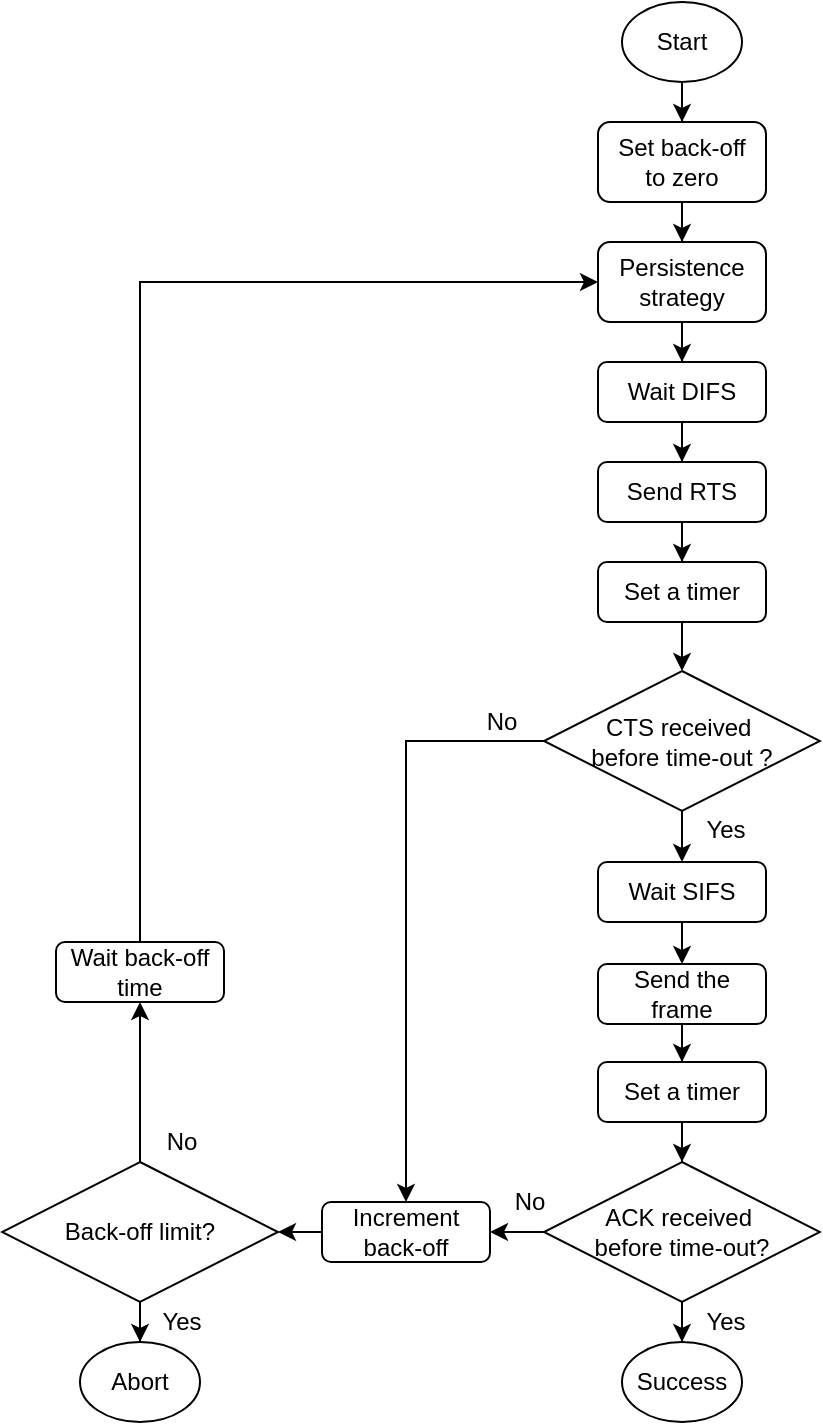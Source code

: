 <mxfile version="24.2.1" type="device">
  <diagram name="Trang-1" id="iebQjfAuH-OTrWDSc_Y-">
    <mxGraphModel dx="774" dy="744" grid="1" gridSize="10" guides="1" tooltips="1" connect="1" arrows="1" fold="1" page="1" pageScale="1" pageWidth="827" pageHeight="1169" math="0" shadow="0">
      <root>
        <mxCell id="0" />
        <mxCell id="1" parent="0" />
        <mxCell id="ZjDuCnUUFxV7B23YRLeh-20" style="edgeStyle=orthogonalEdgeStyle;rounded=0;orthogonalLoop=1;jettySize=auto;html=1;entryX=0.5;entryY=0;entryDx=0;entryDy=0;" edge="1" parent="1" source="ZjDuCnUUFxV7B23YRLeh-1" target="ZjDuCnUUFxV7B23YRLeh-3">
          <mxGeometry relative="1" as="geometry" />
        </mxCell>
        <mxCell id="ZjDuCnUUFxV7B23YRLeh-1" value="Start" style="ellipse;whiteSpace=wrap;html=1;" vertex="1" parent="1">
          <mxGeometry x="370" y="180" width="60" height="40" as="geometry" />
        </mxCell>
        <mxCell id="ZjDuCnUUFxV7B23YRLeh-21" style="edgeStyle=orthogonalEdgeStyle;rounded=0;orthogonalLoop=1;jettySize=auto;html=1;entryX=0.5;entryY=0;entryDx=0;entryDy=0;" edge="1" parent="1" source="ZjDuCnUUFxV7B23YRLeh-3" target="ZjDuCnUUFxV7B23YRLeh-4">
          <mxGeometry relative="1" as="geometry" />
        </mxCell>
        <mxCell id="ZjDuCnUUFxV7B23YRLeh-3" value="Set back-off&lt;div&gt;to zero&lt;/div&gt;" style="rounded=1;whiteSpace=wrap;html=1;" vertex="1" parent="1">
          <mxGeometry x="358" y="240" width="84" height="40" as="geometry" />
        </mxCell>
        <mxCell id="ZjDuCnUUFxV7B23YRLeh-22" style="edgeStyle=orthogonalEdgeStyle;rounded=0;orthogonalLoop=1;jettySize=auto;html=1;entryX=0.5;entryY=0;entryDx=0;entryDy=0;" edge="1" parent="1" source="ZjDuCnUUFxV7B23YRLeh-4" target="ZjDuCnUUFxV7B23YRLeh-6">
          <mxGeometry relative="1" as="geometry" />
        </mxCell>
        <mxCell id="ZjDuCnUUFxV7B23YRLeh-4" value="Persistence strategy" style="rounded=1;whiteSpace=wrap;html=1;" vertex="1" parent="1">
          <mxGeometry x="358" y="300" width="84" height="40" as="geometry" />
        </mxCell>
        <mxCell id="ZjDuCnUUFxV7B23YRLeh-23" style="edgeStyle=orthogonalEdgeStyle;rounded=0;orthogonalLoop=1;jettySize=auto;html=1;entryX=0.5;entryY=0;entryDx=0;entryDy=0;" edge="1" parent="1" source="ZjDuCnUUFxV7B23YRLeh-6" target="ZjDuCnUUFxV7B23YRLeh-7">
          <mxGeometry relative="1" as="geometry" />
        </mxCell>
        <mxCell id="ZjDuCnUUFxV7B23YRLeh-6" value="Wait DIFS" style="rounded=1;whiteSpace=wrap;html=1;" vertex="1" parent="1">
          <mxGeometry x="358" y="360" width="84" height="30" as="geometry" />
        </mxCell>
        <mxCell id="ZjDuCnUUFxV7B23YRLeh-25" style="edgeStyle=orthogonalEdgeStyle;rounded=0;orthogonalLoop=1;jettySize=auto;html=1;entryX=0.5;entryY=0;entryDx=0;entryDy=0;" edge="1" parent="1" source="ZjDuCnUUFxV7B23YRLeh-7" target="ZjDuCnUUFxV7B23YRLeh-8">
          <mxGeometry relative="1" as="geometry" />
        </mxCell>
        <mxCell id="ZjDuCnUUFxV7B23YRLeh-7" value="Send RTS" style="rounded=1;whiteSpace=wrap;html=1;" vertex="1" parent="1">
          <mxGeometry x="358" y="410" width="84" height="30" as="geometry" />
        </mxCell>
        <mxCell id="ZjDuCnUUFxV7B23YRLeh-26" style="edgeStyle=orthogonalEdgeStyle;rounded=0;orthogonalLoop=1;jettySize=auto;html=1;entryX=0.5;entryY=0;entryDx=0;entryDy=0;" edge="1" parent="1" source="ZjDuCnUUFxV7B23YRLeh-8" target="ZjDuCnUUFxV7B23YRLeh-9">
          <mxGeometry relative="1" as="geometry" />
        </mxCell>
        <mxCell id="ZjDuCnUUFxV7B23YRLeh-8" value="Set a timer" style="rounded=1;whiteSpace=wrap;html=1;" vertex="1" parent="1">
          <mxGeometry x="358" y="460" width="84" height="30" as="geometry" />
        </mxCell>
        <mxCell id="ZjDuCnUUFxV7B23YRLeh-28" style="edgeStyle=orthogonalEdgeStyle;rounded=0;orthogonalLoop=1;jettySize=auto;html=1;entryX=0.5;entryY=0;entryDx=0;entryDy=0;" edge="1" parent="1" source="ZjDuCnUUFxV7B23YRLeh-9" target="ZjDuCnUUFxV7B23YRLeh-10">
          <mxGeometry relative="1" as="geometry" />
        </mxCell>
        <mxCell id="ZjDuCnUUFxV7B23YRLeh-40" style="edgeStyle=orthogonalEdgeStyle;rounded=0;orthogonalLoop=1;jettySize=auto;html=1;entryX=0.5;entryY=0;entryDx=0;entryDy=0;" edge="1" parent="1" source="ZjDuCnUUFxV7B23YRLeh-9" target="ZjDuCnUUFxV7B23YRLeh-15">
          <mxGeometry relative="1" as="geometry" />
        </mxCell>
        <mxCell id="ZjDuCnUUFxV7B23YRLeh-9" value="CTS received&amp;nbsp;&lt;div&gt;before time-out ?&lt;/div&gt;" style="rhombus;whiteSpace=wrap;html=1;" vertex="1" parent="1">
          <mxGeometry x="331" y="514.5" width="138" height="70" as="geometry" />
        </mxCell>
        <mxCell id="ZjDuCnUUFxV7B23YRLeh-29" style="edgeStyle=orthogonalEdgeStyle;rounded=0;orthogonalLoop=1;jettySize=auto;html=1;entryX=0.5;entryY=0;entryDx=0;entryDy=0;" edge="1" parent="1" source="ZjDuCnUUFxV7B23YRLeh-10" target="ZjDuCnUUFxV7B23YRLeh-11">
          <mxGeometry relative="1" as="geometry" />
        </mxCell>
        <mxCell id="ZjDuCnUUFxV7B23YRLeh-10" value="Wait SIFS" style="rounded=1;whiteSpace=wrap;html=1;" vertex="1" parent="1">
          <mxGeometry x="358" y="610" width="84" height="30" as="geometry" />
        </mxCell>
        <mxCell id="ZjDuCnUUFxV7B23YRLeh-30" style="edgeStyle=orthogonalEdgeStyle;rounded=0;orthogonalLoop=1;jettySize=auto;html=1;entryX=0.5;entryY=0;entryDx=0;entryDy=0;" edge="1" parent="1" source="ZjDuCnUUFxV7B23YRLeh-11" target="ZjDuCnUUFxV7B23YRLeh-12">
          <mxGeometry relative="1" as="geometry" />
        </mxCell>
        <mxCell id="ZjDuCnUUFxV7B23YRLeh-11" value="Send the frame" style="rounded=1;whiteSpace=wrap;html=1;" vertex="1" parent="1">
          <mxGeometry x="358" y="661" width="84" height="30" as="geometry" />
        </mxCell>
        <mxCell id="ZjDuCnUUFxV7B23YRLeh-32" style="edgeStyle=orthogonalEdgeStyle;rounded=0;orthogonalLoop=1;jettySize=auto;html=1;entryX=0.5;entryY=0;entryDx=0;entryDy=0;" edge="1" parent="1" source="ZjDuCnUUFxV7B23YRLeh-12" target="ZjDuCnUUFxV7B23YRLeh-13">
          <mxGeometry relative="1" as="geometry" />
        </mxCell>
        <mxCell id="ZjDuCnUUFxV7B23YRLeh-12" value="Set a timer" style="rounded=1;whiteSpace=wrap;html=1;" vertex="1" parent="1">
          <mxGeometry x="358" y="710" width="84" height="30" as="geometry" />
        </mxCell>
        <mxCell id="ZjDuCnUUFxV7B23YRLeh-34" style="edgeStyle=orthogonalEdgeStyle;rounded=0;orthogonalLoop=1;jettySize=auto;html=1;entryX=0.5;entryY=0;entryDx=0;entryDy=0;" edge="1" parent="1" source="ZjDuCnUUFxV7B23YRLeh-13" target="ZjDuCnUUFxV7B23YRLeh-14">
          <mxGeometry relative="1" as="geometry" />
        </mxCell>
        <mxCell id="ZjDuCnUUFxV7B23YRLeh-35" value="" style="edgeStyle=orthogonalEdgeStyle;rounded=0;orthogonalLoop=1;jettySize=auto;html=1;" edge="1" parent="1" source="ZjDuCnUUFxV7B23YRLeh-13" target="ZjDuCnUUFxV7B23YRLeh-15">
          <mxGeometry relative="1" as="geometry" />
        </mxCell>
        <mxCell id="ZjDuCnUUFxV7B23YRLeh-13" value="ACK received&amp;nbsp;&lt;div&gt;before time-out?&lt;/div&gt;" style="rhombus;whiteSpace=wrap;html=1;" vertex="1" parent="1">
          <mxGeometry x="331" y="760" width="138" height="70" as="geometry" />
        </mxCell>
        <mxCell id="ZjDuCnUUFxV7B23YRLeh-14" value="Success" style="ellipse;whiteSpace=wrap;html=1;" vertex="1" parent="1">
          <mxGeometry x="370" y="850" width="60" height="40" as="geometry" />
        </mxCell>
        <mxCell id="ZjDuCnUUFxV7B23YRLeh-36" style="edgeStyle=orthogonalEdgeStyle;rounded=0;orthogonalLoop=1;jettySize=auto;html=1;entryX=1;entryY=0.5;entryDx=0;entryDy=0;" edge="1" parent="1" source="ZjDuCnUUFxV7B23YRLeh-15" target="ZjDuCnUUFxV7B23YRLeh-16">
          <mxGeometry relative="1" as="geometry" />
        </mxCell>
        <mxCell id="ZjDuCnUUFxV7B23YRLeh-15" value="Increment back-off" style="rounded=1;whiteSpace=wrap;html=1;" vertex="1" parent="1">
          <mxGeometry x="220" y="780" width="84" height="30" as="geometry" />
        </mxCell>
        <mxCell id="ZjDuCnUUFxV7B23YRLeh-37" style="edgeStyle=orthogonalEdgeStyle;rounded=0;orthogonalLoop=1;jettySize=auto;html=1;entryX=0.5;entryY=0;entryDx=0;entryDy=0;" edge="1" parent="1" source="ZjDuCnUUFxV7B23YRLeh-16" target="ZjDuCnUUFxV7B23YRLeh-18">
          <mxGeometry relative="1" as="geometry" />
        </mxCell>
        <mxCell id="ZjDuCnUUFxV7B23YRLeh-38" style="edgeStyle=orthogonalEdgeStyle;rounded=0;orthogonalLoop=1;jettySize=auto;html=1;entryX=0.5;entryY=1;entryDx=0;entryDy=0;" edge="1" parent="1" source="ZjDuCnUUFxV7B23YRLeh-16" target="ZjDuCnUUFxV7B23YRLeh-19">
          <mxGeometry relative="1" as="geometry" />
        </mxCell>
        <mxCell id="ZjDuCnUUFxV7B23YRLeh-16" value="Back-off limit?" style="rhombus;whiteSpace=wrap;html=1;" vertex="1" parent="1">
          <mxGeometry x="60" y="760" width="138" height="70" as="geometry" />
        </mxCell>
        <mxCell id="ZjDuCnUUFxV7B23YRLeh-18" value="Abort" style="ellipse;whiteSpace=wrap;html=1;" vertex="1" parent="1">
          <mxGeometry x="99" y="850" width="60" height="40" as="geometry" />
        </mxCell>
        <mxCell id="ZjDuCnUUFxV7B23YRLeh-39" style="edgeStyle=orthogonalEdgeStyle;rounded=0;orthogonalLoop=1;jettySize=auto;html=1;entryX=0;entryY=0.5;entryDx=0;entryDy=0;" edge="1" parent="1" source="ZjDuCnUUFxV7B23YRLeh-19" target="ZjDuCnUUFxV7B23YRLeh-4">
          <mxGeometry relative="1" as="geometry">
            <Array as="points">
              <mxPoint x="129" y="320" />
            </Array>
          </mxGeometry>
        </mxCell>
        <mxCell id="ZjDuCnUUFxV7B23YRLeh-19" value="Wait back-off time" style="rounded=1;whiteSpace=wrap;html=1;" vertex="1" parent="1">
          <mxGeometry x="87" y="650" width="84" height="30" as="geometry" />
        </mxCell>
        <mxCell id="ZjDuCnUUFxV7B23YRLeh-41" value="No" style="text;html=1;align=center;verticalAlign=middle;whiteSpace=wrap;rounded=0;" vertex="1" parent="1">
          <mxGeometry x="290" y="530" width="40" height="20" as="geometry" />
        </mxCell>
        <mxCell id="ZjDuCnUUFxV7B23YRLeh-42" value="No" style="text;html=1;align=center;verticalAlign=middle;whiteSpace=wrap;rounded=0;" vertex="1" parent="1">
          <mxGeometry x="304" y="770" width="40" height="20" as="geometry" />
        </mxCell>
        <mxCell id="ZjDuCnUUFxV7B23YRLeh-43" value="Yes" style="text;html=1;align=center;verticalAlign=middle;whiteSpace=wrap;rounded=0;" vertex="1" parent="1">
          <mxGeometry x="402" y="830" width="40" height="20" as="geometry" />
        </mxCell>
        <mxCell id="ZjDuCnUUFxV7B23YRLeh-45" value="Yes" style="text;html=1;align=center;verticalAlign=middle;whiteSpace=wrap;rounded=0;" vertex="1" parent="1">
          <mxGeometry x="402" y="584" width="40" height="20" as="geometry" />
        </mxCell>
        <mxCell id="ZjDuCnUUFxV7B23YRLeh-46" value="Yes" style="text;html=1;align=center;verticalAlign=middle;whiteSpace=wrap;rounded=0;" vertex="1" parent="1">
          <mxGeometry x="130" y="830" width="40" height="20" as="geometry" />
        </mxCell>
        <mxCell id="ZjDuCnUUFxV7B23YRLeh-47" value="No" style="text;html=1;align=center;verticalAlign=middle;whiteSpace=wrap;rounded=0;" vertex="1" parent="1">
          <mxGeometry x="130" y="740" width="40" height="20" as="geometry" />
        </mxCell>
      </root>
    </mxGraphModel>
  </diagram>
</mxfile>
